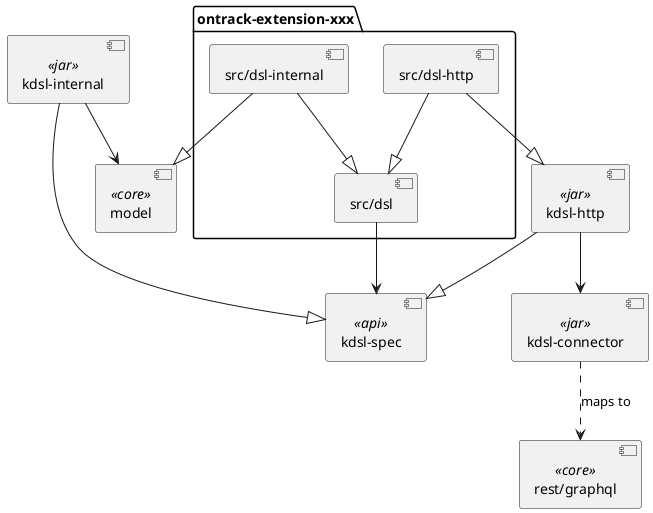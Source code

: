 @startuml

component "kdsl-connector" as Connector <<jar>>

component "kdsl-spec" as Spec <<api>>

component "kdsl-internal" as Direct <<jar>>

component "kdsl-http" as HTTP <<jar>>

component "model" as Model <<core>>

component "rest/graphql" as UI <<core>>

HTTP --|> Spec
HTTP --> Connector
Connector ..> UI: maps to

Direct --|> Spec
Direct --> Model

package "ontrack-extension-xxx" {
    component "src/dsl" as ExtensionDSL
    component "src/dsl-http" as ExtensionDSLHttp
    component "src/dsl-internal" as ExtensionDSLInternal

    ExtensionDSL --> Spec
    ExtensionDSLHttp --|> ExtensionDSL
    ExtensionDSLHttp --|> HTTP
    ExtensionDSLInternal --|> ExtensionDSL
    ExtensionDSLInternal --|> Model
}

@enduml
